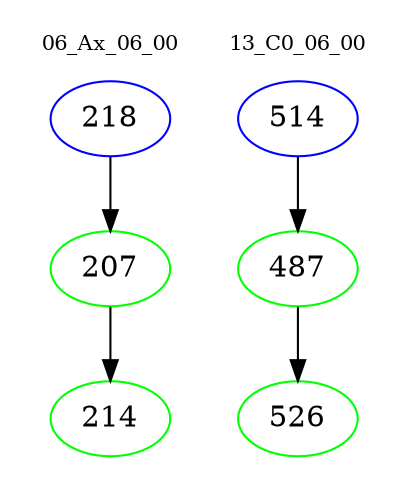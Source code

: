 digraph{
subgraph cluster_0 {
color = white
label = "06_Ax_06_00";
fontsize=10;
T0_218 [label="218", color="blue"]
T0_218 -> T0_207 [color="black"]
T0_207 [label="207", color="green"]
T0_207 -> T0_214 [color="black"]
T0_214 [label="214", color="green"]
}
subgraph cluster_1 {
color = white
label = "13_C0_06_00";
fontsize=10;
T1_514 [label="514", color="blue"]
T1_514 -> T1_487 [color="black"]
T1_487 [label="487", color="green"]
T1_487 -> T1_526 [color="black"]
T1_526 [label="526", color="green"]
}
}
